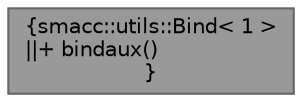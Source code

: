 digraph "smacc::utils::Bind&lt; 1 &gt;"
{
 // LATEX_PDF_SIZE
  bgcolor="transparent";
  edge [fontname=Helvetica,fontsize=10,labelfontname=Helvetica,labelfontsize=10];
  node [fontname=Helvetica,fontsize=10,shape=box,height=0.2,width=0.4];
  Node1 [label="{smacc::utils::Bind\< 1 \>\n||+ bindaux()\l}",height=0.2,width=0.4,color="gray40", fillcolor="grey60", style="filled", fontcolor="black",tooltip=" "];
}
